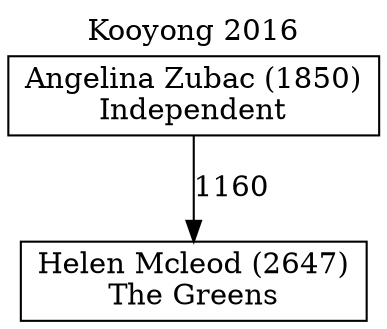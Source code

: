 // House preference flow
digraph "Helen Mcleod (2647)_Kooyong_2016" {
	graph [label="Kooyong 2016" labelloc=t mclimit=10]
	node [shape=box]
	"Angelina Zubac (1850)" [label="Angelina Zubac (1850)
Independent"]
	"Helen Mcleod (2647)" [label="Helen Mcleod (2647)
The Greens"]
	"Angelina Zubac (1850)" -> "Helen Mcleod (2647)" [label=1160]
}
